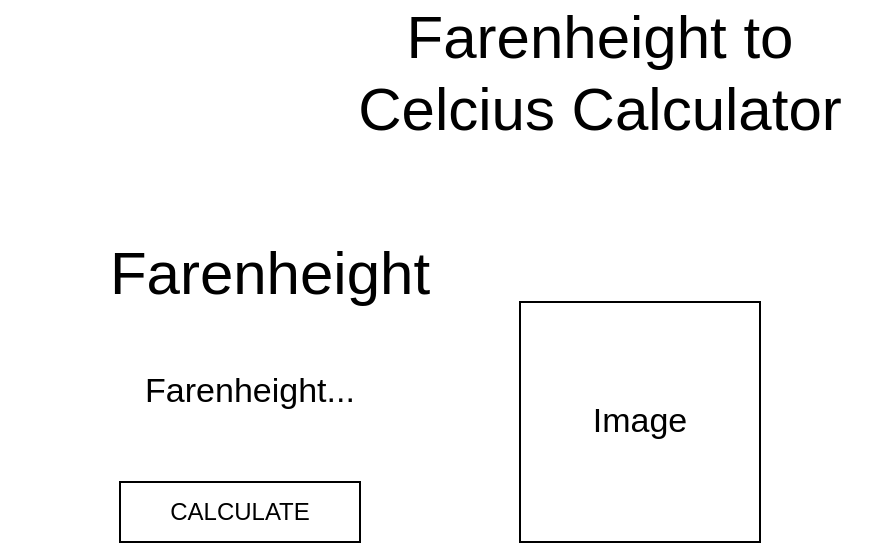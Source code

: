 <mxfile>
    <diagram id="HIP3nbAZw_EuaXWnEj3U" name="Page-1">
        <mxGraphModel dx="1387" dy="520" grid="1" gridSize="10" guides="1" tooltips="1" connect="1" arrows="1" fold="1" page="1" pageScale="1" pageWidth="850" pageHeight="1100" math="0" shadow="0">
            <root>
                <mxCell id="0"/>
                <mxCell id="1" parent="0"/>
                <mxCell id="4" value="&lt;font style=&quot;font-size: 30px;&quot;&gt;Farenheight to Celcius Calculator&lt;/font&gt;" style="text;html=1;strokeColor=none;fillColor=none;align=center;verticalAlign=middle;whiteSpace=wrap;rounded=0;" parent="1" vertex="1">
                    <mxGeometry x="155" y="90" width="270" height="30" as="geometry"/>
                </mxCell>
                <mxCell id="5" value="&lt;font style=&quot;font-size: 30px;&quot;&gt;Farenheight&lt;/font&gt;" style="text;html=1;strokeColor=none;fillColor=none;align=center;verticalAlign=middle;whiteSpace=wrap;rounded=0;" vertex="1" parent="1">
                    <mxGeometry x="-10" y="190" width="270" height="30" as="geometry"/>
                </mxCell>
                <mxCell id="6" value="CALCULATE" style="rounded=0;whiteSpace=wrap;html=1;" vertex="1" parent="1">
                    <mxGeometry x="50" y="310" width="120" height="30" as="geometry"/>
                </mxCell>
                <mxCell id="7" value="&lt;font style=&quot;font-size: 17px;&quot;&gt;Farenheight...&lt;/font&gt;" style="text;html=1;strokeColor=none;fillColor=none;align=center;verticalAlign=middle;whiteSpace=wrap;rounded=0;" vertex="1" parent="1">
                    <mxGeometry x="60" y="250" width="110" height="30" as="geometry"/>
                </mxCell>
                <mxCell id="8" value="Image" style="whiteSpace=wrap;html=1;aspect=fixed;fontSize=17;" vertex="1" parent="1">
                    <mxGeometry x="250" y="220" width="120" height="120" as="geometry"/>
                </mxCell>
            </root>
        </mxGraphModel>
    </diagram>
</mxfile>